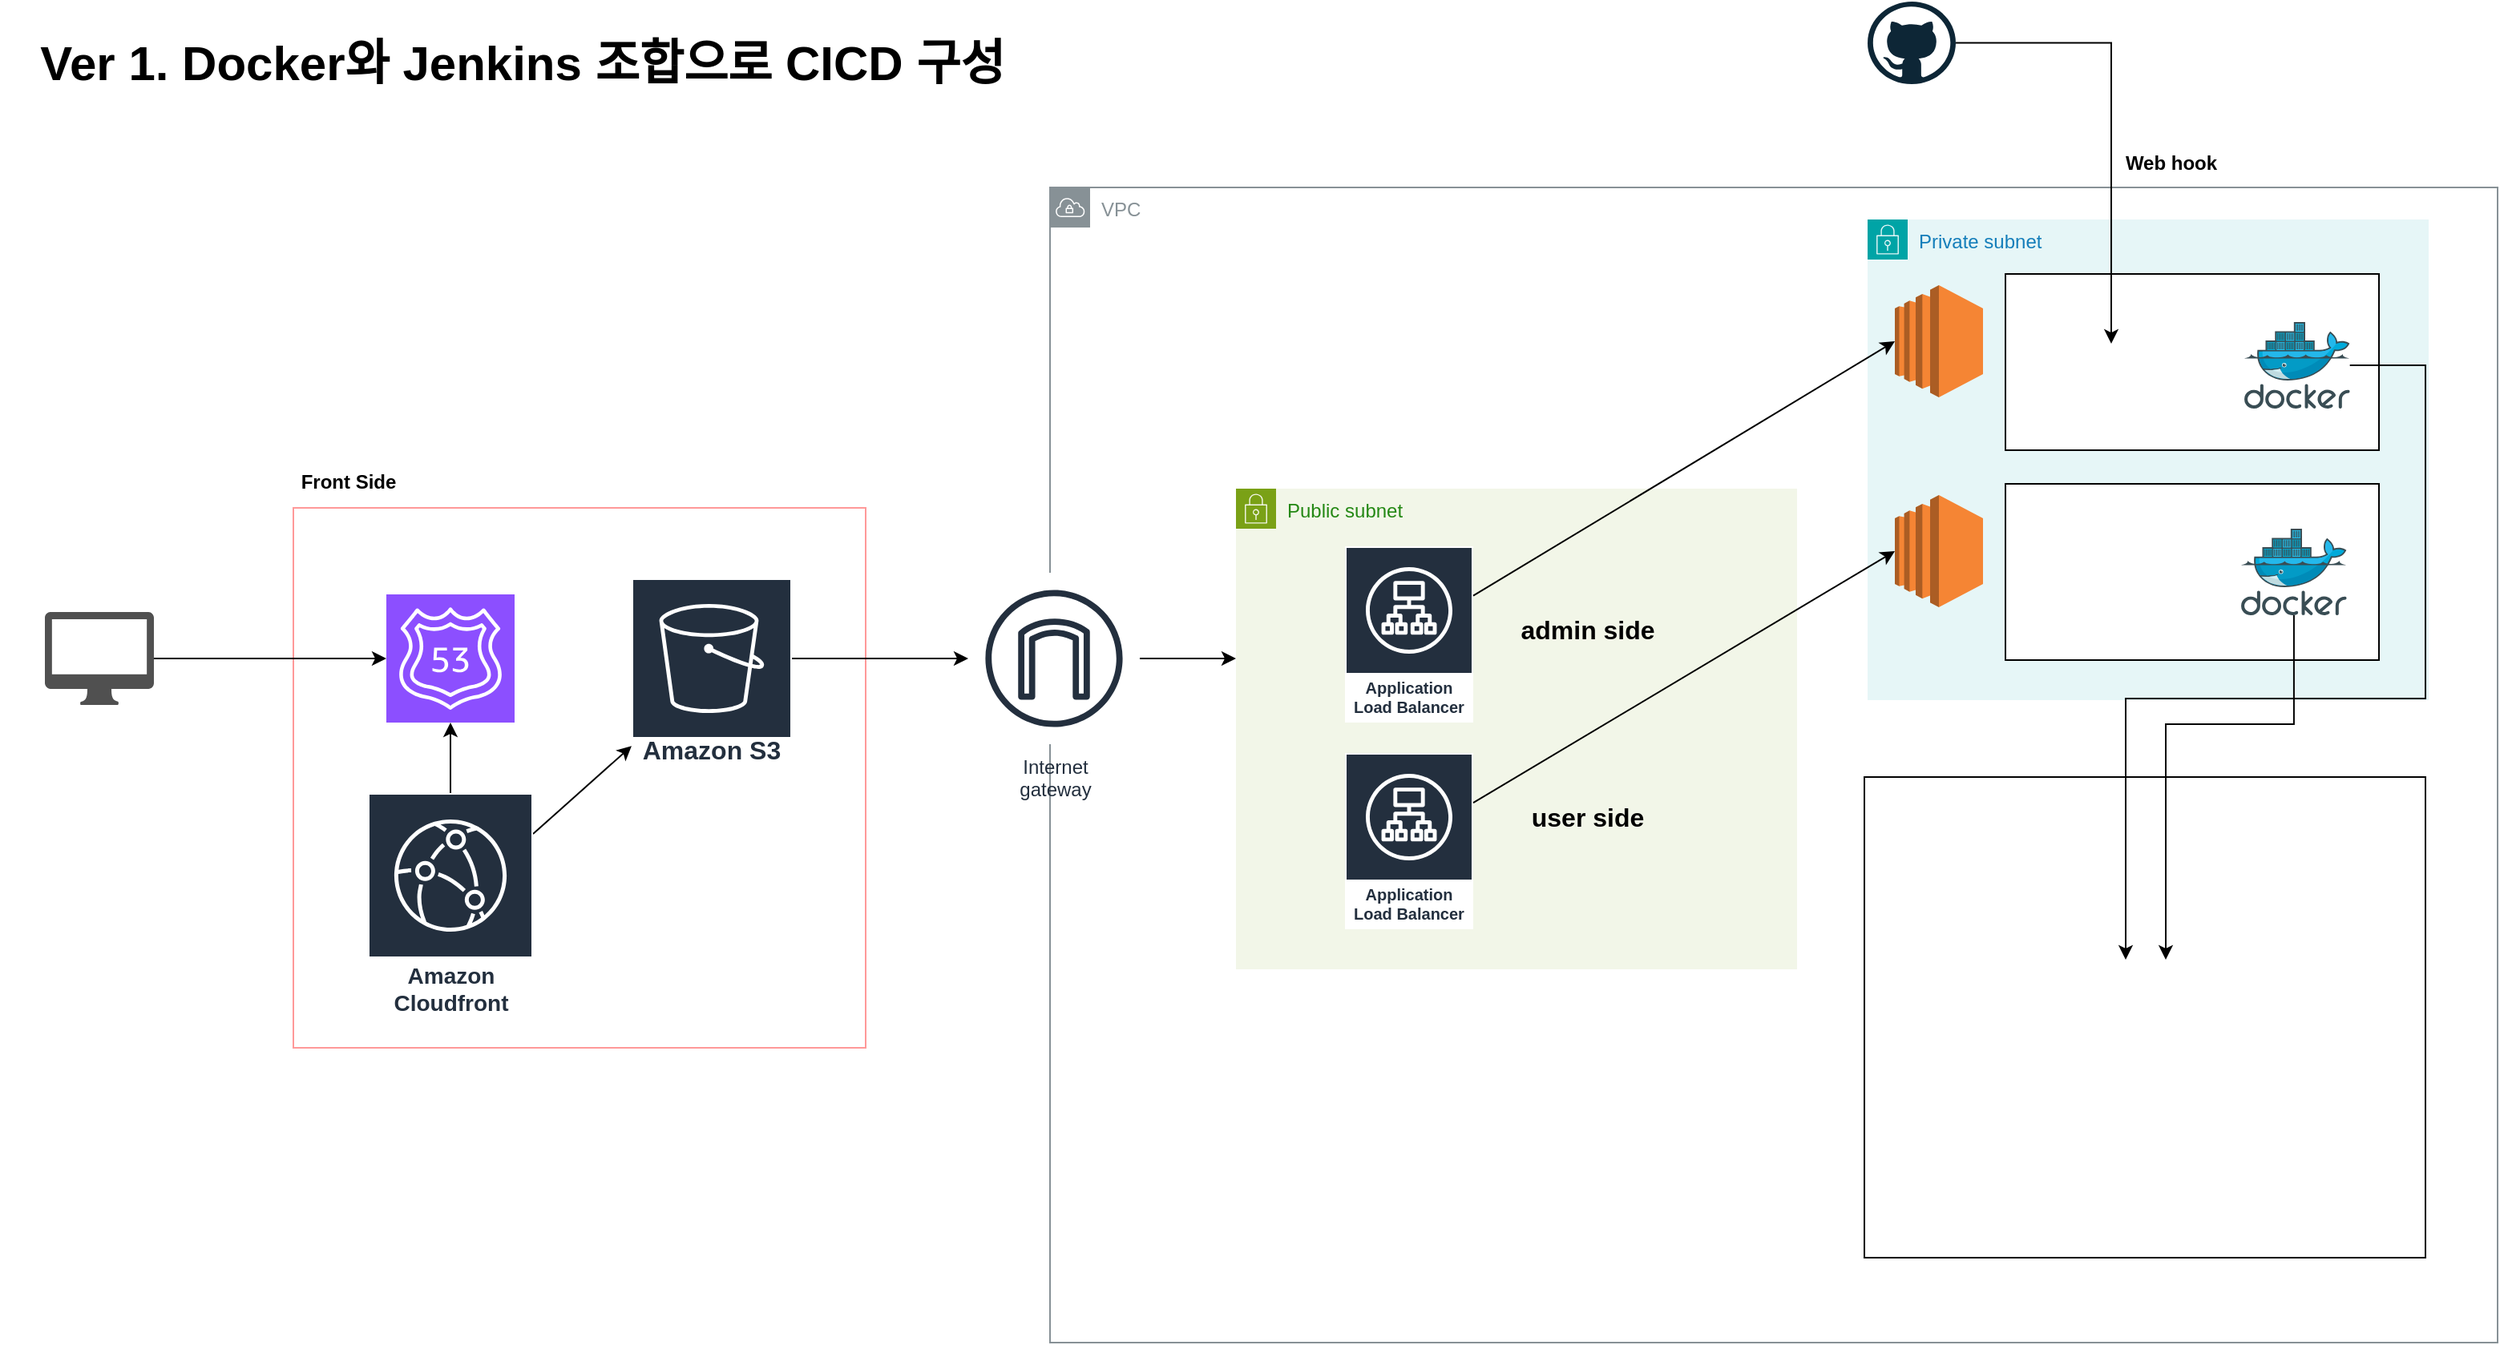 <mxfile version="24.5.1" type="github">
  <diagram name="페이지-1" id="7YkuUFqi2jJ3yC2kJeny">
    <mxGraphModel dx="1900" dy="1520" grid="0" gridSize="10" guides="1" tooltips="1" connect="1" arrows="1" fold="1" page="1" pageScale="1" pageWidth="1600" pageHeight="900" math="0" shadow="0">
      <root>
        <mxCell id="0" />
        <mxCell id="1" parent="0" />
        <mxCell id="SWmG7YFDHn1etcf9vyW1-20" value="VPC" style="sketch=0;outlineConnect=0;gradientColor=none;html=1;whiteSpace=wrap;fontSize=12;fontStyle=0;shape=mxgraph.aws4.group;grIcon=mxgraph.aws4.group_vpc;strokeColor=#879196;fillColor=none;verticalAlign=top;align=left;spacingLeft=30;fontColor=#879196;dashed=0;" vertex="1" parent="1">
          <mxGeometry x="680" y="130" width="903" height="721" as="geometry" />
        </mxCell>
        <mxCell id="SWmG7YFDHn1etcf9vyW1-18" value="" style="rounded=0;whiteSpace=wrap;html=1;strokeColor=#FF9999;" vertex="1" parent="1">
          <mxGeometry x="208" y="330" width="357" height="337" as="geometry" />
        </mxCell>
        <mxCell id="SWmG7YFDHn1etcf9vyW1-1" value="&lt;span style=&quot;font-size: 30px;&quot;&gt;&lt;b&gt;Ver 1. Docker와 Jenkins 조합으로 CICD 구성&lt;/b&gt;&lt;/span&gt;" style="text;html=1;align=center;verticalAlign=middle;whiteSpace=wrap;rounded=0;" vertex="1" parent="1">
          <mxGeometry x="25" y="37" width="652" height="30" as="geometry" />
        </mxCell>
        <mxCell id="SWmG7YFDHn1etcf9vyW1-13" style="edgeStyle=orthogonalEdgeStyle;rounded=0;orthogonalLoop=1;jettySize=auto;html=1;" edge="1" parent="1" source="SWmG7YFDHn1etcf9vyW1-2" target="SWmG7YFDHn1etcf9vyW1-5">
          <mxGeometry relative="1" as="geometry" />
        </mxCell>
        <mxCell id="SWmG7YFDHn1etcf9vyW1-2" value="" style="sketch=0;pointerEvents=1;shadow=0;dashed=0;html=1;strokeColor=none;fillColor=#505050;labelPosition=center;verticalLabelPosition=bottom;verticalAlign=top;outlineConnect=0;align=center;shape=mxgraph.office.devices.mac_client;" vertex="1" parent="1">
          <mxGeometry x="53" y="395" width="68" height="58" as="geometry" />
        </mxCell>
        <mxCell id="SWmG7YFDHn1etcf9vyW1-5" value="" style="sketch=0;points=[[0,0,0],[0.25,0,0],[0.5,0,0],[0.75,0,0],[1,0,0],[0,1,0],[0.25,1,0],[0.5,1,0],[0.75,1,0],[1,1,0],[0,0.25,0],[0,0.5,0],[0,0.75,0],[1,0.25,0],[1,0.5,0],[1,0.75,0]];outlineConnect=0;fontColor=#232F3E;fillColor=#8C4FFF;strokeColor=#ffffff;dashed=0;verticalLabelPosition=bottom;verticalAlign=top;align=center;html=1;fontSize=12;fontStyle=0;aspect=fixed;shape=mxgraph.aws4.resourceIcon;resIcon=mxgraph.aws4.route_53;" vertex="1" parent="1">
          <mxGeometry x="266" y="384" width="80" height="80" as="geometry" />
        </mxCell>
        <mxCell id="SWmG7YFDHn1etcf9vyW1-14" value="" style="edgeStyle=orthogonalEdgeStyle;rounded=0;orthogonalLoop=1;jettySize=auto;html=1;" edge="1" parent="1" source="SWmG7YFDHn1etcf9vyW1-6" target="SWmG7YFDHn1etcf9vyW1-5">
          <mxGeometry relative="1" as="geometry" />
        </mxCell>
        <mxCell id="SWmG7YFDHn1etcf9vyW1-15" value="" style="rounded=0;orthogonalLoop=1;jettySize=auto;html=1;" edge="1" parent="1" source="SWmG7YFDHn1etcf9vyW1-6" target="SWmG7YFDHn1etcf9vyW1-8">
          <mxGeometry relative="1" as="geometry">
            <mxPoint x="411" y="477" as="targetPoint" />
          </mxGeometry>
        </mxCell>
        <mxCell id="SWmG7YFDHn1etcf9vyW1-6" value="&lt;font style=&quot;font-size: 14px;&quot;&gt;Amazon Cloudfront&lt;/font&gt;" style="sketch=0;outlineConnect=0;fontColor=#232F3E;gradientColor=none;strokeColor=#ffffff;fillColor=#232F3E;dashed=0;verticalLabelPosition=middle;verticalAlign=bottom;align=center;html=1;whiteSpace=wrap;fontSize=10;fontStyle=1;spacing=3;shape=mxgraph.aws4.productIcon;prIcon=mxgraph.aws4.cloudfront;" vertex="1" parent="1">
          <mxGeometry x="254.5" y="508" width="103" height="143" as="geometry" />
        </mxCell>
        <mxCell id="SWmG7YFDHn1etcf9vyW1-17" style="edgeStyle=orthogonalEdgeStyle;rounded=0;orthogonalLoop=1;jettySize=auto;html=1;" edge="1" parent="1" source="SWmG7YFDHn1etcf9vyW1-8" target="SWmG7YFDHn1etcf9vyW1-16">
          <mxGeometry relative="1" as="geometry">
            <Array as="points">
              <mxPoint x="557" y="424" />
              <mxPoint x="557" y="424" />
            </Array>
          </mxGeometry>
        </mxCell>
        <mxCell id="SWmG7YFDHn1etcf9vyW1-8" value="&lt;font style=&quot;font-size: 16px;&quot;&gt;Amazon S3&lt;/font&gt;" style="sketch=0;outlineConnect=0;fontColor=#232F3E;gradientColor=none;strokeColor=#ffffff;fillColor=#232F3E;dashed=0;verticalLabelPosition=middle;verticalAlign=bottom;align=center;html=1;whiteSpace=wrap;fontSize=10;fontStyle=1;spacing=3;shape=mxgraph.aws4.productIcon;prIcon=mxgraph.aws4.s3;" vertex="1" parent="1">
          <mxGeometry x="419" y="374" width="100" height="120" as="geometry" />
        </mxCell>
        <mxCell id="SWmG7YFDHn1etcf9vyW1-35" value="" style="edgeStyle=orthogonalEdgeStyle;rounded=0;orthogonalLoop=1;jettySize=auto;html=1;" edge="1" parent="1" source="SWmG7YFDHn1etcf9vyW1-16" target="SWmG7YFDHn1etcf9vyW1-22">
          <mxGeometry relative="1" as="geometry">
            <Array as="points">
              <mxPoint x="786" y="424" />
              <mxPoint x="786" y="424" />
            </Array>
          </mxGeometry>
        </mxCell>
        <mxCell id="SWmG7YFDHn1etcf9vyW1-16" value="Internet&#xa;gateway" style="sketch=0;outlineConnect=0;fontColor=#232F3E;gradientColor=none;strokeColor=#232F3E;fillColor=#ffffff;dashed=0;verticalLabelPosition=bottom;verticalAlign=top;align=center;html=1;fontSize=12;fontStyle=0;aspect=fixed;shape=mxgraph.aws4.resourceIcon;resIcon=mxgraph.aws4.internet_gateway;" vertex="1" parent="1">
          <mxGeometry x="629" y="370.5" width="107" height="107" as="geometry" />
        </mxCell>
        <mxCell id="SWmG7YFDHn1etcf9vyW1-19" value="&lt;b&gt;Front Side&lt;/b&gt;" style="text;html=1;align=center;verticalAlign=middle;resizable=0;points=[];autosize=1;strokeColor=none;fillColor=none;" vertex="1" parent="1">
          <mxGeometry x="203" y="301" width="77" height="26" as="geometry" />
        </mxCell>
        <mxCell id="SWmG7YFDHn1etcf9vyW1-21" value="Private subnet" style="points=[[0,0],[0.25,0],[0.5,0],[0.75,0],[1,0],[1,0.25],[1,0.5],[1,0.75],[1,1],[0.75,1],[0.5,1],[0.25,1],[0,1],[0,0.75],[0,0.5],[0,0.25]];outlineConnect=0;gradientColor=none;html=1;whiteSpace=wrap;fontSize=12;fontStyle=0;container=1;pointerEvents=0;collapsible=0;recursiveResize=0;shape=mxgraph.aws4.group;grIcon=mxgraph.aws4.group_security_group;grStroke=0;strokeColor=#00A4A6;fillColor=#E6F6F7;verticalAlign=top;align=left;spacingLeft=30;fontColor=#147EBA;dashed=0;" vertex="1" parent="1">
          <mxGeometry x="1190" y="150" width="350" height="300" as="geometry" />
        </mxCell>
        <mxCell id="SWmG7YFDHn1etcf9vyW1-28" value="" style="rounded=0;whiteSpace=wrap;html=1;" vertex="1" parent="SWmG7YFDHn1etcf9vyW1-21">
          <mxGeometry x="86" y="34" width="233" height="110" as="geometry" />
        </mxCell>
        <mxCell id="SWmG7YFDHn1etcf9vyW1-27" value="" style="outlineConnect=0;dashed=0;verticalLabelPosition=bottom;verticalAlign=top;align=center;html=1;shape=mxgraph.aws3.ec2;fillColor=#F58534;gradientColor=none;" vertex="1" parent="SWmG7YFDHn1etcf9vyW1-21">
          <mxGeometry x="17" y="41" width="55" height="70" as="geometry" />
        </mxCell>
        <mxCell id="SWmG7YFDHn1etcf9vyW1-31" value="" style="rounded=0;whiteSpace=wrap;html=1;" vertex="1" parent="SWmG7YFDHn1etcf9vyW1-21">
          <mxGeometry x="86" y="165" width="233" height="110" as="geometry" />
        </mxCell>
        <mxCell id="SWmG7YFDHn1etcf9vyW1-32" value="" style="outlineConnect=0;dashed=0;verticalLabelPosition=bottom;verticalAlign=top;align=center;html=1;shape=mxgraph.aws3.ec2;fillColor=#F58534;gradientColor=none;" vertex="1" parent="SWmG7YFDHn1etcf9vyW1-21">
          <mxGeometry x="17" y="172" width="55" height="70" as="geometry" />
        </mxCell>
        <mxCell id="SWmG7YFDHn1etcf9vyW1-34" value="" style="image;sketch=0;aspect=fixed;html=1;points=[];align=center;fontSize=12;image=img/lib/mscae/Docker.svg;" vertex="1" parent="SWmG7YFDHn1etcf9vyW1-21">
          <mxGeometry x="235" y="64" width="65.85" height="54" as="geometry" />
        </mxCell>
        <mxCell id="SWmG7YFDHn1etcf9vyW1-44" value="" style="shape=image;verticalLabelPosition=bottom;labelBackgroundColor=default;verticalAlign=top;aspect=fixed;imageAspect=0;image=https://get.jenkins.io/art/jenkins-logo/128x128/logo+title.png;" vertex="1" parent="SWmG7YFDHn1etcf9vyW1-21">
          <mxGeometry x="97" y="77.55" width="125.77" height="40.45" as="geometry" />
        </mxCell>
        <mxCell id="SWmG7YFDHn1etcf9vyW1-47" value="" style="shape=image;verticalLabelPosition=bottom;labelBackgroundColor=default;verticalAlign=top;aspect=fixed;imageAspect=0;image=https://get.jenkins.io/art/jenkins-logo/128x128/logo+title.png;" vertex="1" parent="SWmG7YFDHn1etcf9vyW1-21">
          <mxGeometry x="97" y="202.55" width="125.77" height="40.45" as="geometry" />
        </mxCell>
        <mxCell id="SWmG7YFDHn1etcf9vyW1-46" value="" style="image;sketch=0;aspect=fixed;html=1;points=[];align=center;fontSize=12;image=img/lib/mscae/Docker.svg;" vertex="1" parent="SWmG7YFDHn1etcf9vyW1-21">
          <mxGeometry x="233" y="193" width="65.85" height="54" as="geometry" />
        </mxCell>
        <mxCell id="SWmG7YFDHn1etcf9vyW1-22" value="Public subnet" style="points=[[0,0],[0.25,0],[0.5,0],[0.75,0],[1,0],[1,0.25],[1,0.5],[1,0.75],[1,1],[0.75,1],[0.5,1],[0.25,1],[0,1],[0,0.75],[0,0.5],[0,0.25]];outlineConnect=0;gradientColor=none;html=1;whiteSpace=wrap;fontSize=12;fontStyle=0;container=1;pointerEvents=0;collapsible=0;recursiveResize=0;shape=mxgraph.aws4.group;grIcon=mxgraph.aws4.group_security_group;grStroke=0;strokeColor=#7AA116;fillColor=#F2F6E8;verticalAlign=top;align=left;spacingLeft=30;fontColor=#248814;dashed=0;" vertex="1" parent="1">
          <mxGeometry x="796" y="318" width="350" height="300" as="geometry" />
        </mxCell>
        <mxCell id="SWmG7YFDHn1etcf9vyW1-23" value="Application Load Balancer" style="sketch=0;outlineConnect=0;fontColor=#232F3E;gradientColor=none;strokeColor=#ffffff;fillColor=#232F3E;dashed=0;verticalLabelPosition=middle;verticalAlign=bottom;align=center;html=1;whiteSpace=wrap;fontSize=10;fontStyle=1;spacing=3;shape=mxgraph.aws4.productIcon;prIcon=mxgraph.aws4.application_load_balancer;" vertex="1" parent="SWmG7YFDHn1etcf9vyW1-22">
          <mxGeometry x="68" y="36" width="80" height="110" as="geometry" />
        </mxCell>
        <mxCell id="SWmG7YFDHn1etcf9vyW1-24" value="&lt;b&gt;&lt;font style=&quot;font-size: 16px;&quot;&gt;admin side&lt;/font&gt;&lt;/b&gt;" style="text;html=1;align=center;verticalAlign=middle;resizable=0;points=[];autosize=1;strokeColor=none;fillColor=none;" vertex="1" parent="SWmG7YFDHn1etcf9vyW1-22">
          <mxGeometry x="168" y="72" width="102" height="31" as="geometry" />
        </mxCell>
        <mxCell id="SWmG7YFDHn1etcf9vyW1-25" value="Application Load Balancer" style="sketch=0;outlineConnect=0;fontColor=#232F3E;gradientColor=none;strokeColor=#ffffff;fillColor=#232F3E;dashed=0;verticalLabelPosition=middle;verticalAlign=bottom;align=center;html=1;whiteSpace=wrap;fontSize=10;fontStyle=1;spacing=3;shape=mxgraph.aws4.productIcon;prIcon=mxgraph.aws4.application_load_balancer;" vertex="1" parent="SWmG7YFDHn1etcf9vyW1-22">
          <mxGeometry x="68" y="165" width="80" height="110" as="geometry" />
        </mxCell>
        <mxCell id="SWmG7YFDHn1etcf9vyW1-26" value="&lt;b&gt;&lt;font style=&quot;font-size: 16px;&quot;&gt;user side&lt;/font&gt;&lt;/b&gt;" style="text;html=1;align=center;verticalAlign=middle;resizable=0;points=[];autosize=1;strokeColor=none;fillColor=none;" vertex="1" parent="SWmG7YFDHn1etcf9vyW1-22">
          <mxGeometry x="175" y="189" width="88" height="31" as="geometry" />
        </mxCell>
        <mxCell id="SWmG7YFDHn1etcf9vyW1-29" value="" style="rounded=0;whiteSpace=wrap;html=1;" vertex="1" parent="1">
          <mxGeometry x="1188" y="498" width="350" height="300" as="geometry" />
        </mxCell>
        <mxCell id="SWmG7YFDHn1etcf9vyW1-30" style="rounded=0;orthogonalLoop=1;jettySize=auto;html=1;entryX=0;entryY=0.5;entryDx=0;entryDy=0;entryPerimeter=0;" edge="1" parent="1" source="SWmG7YFDHn1etcf9vyW1-23" target="SWmG7YFDHn1etcf9vyW1-27">
          <mxGeometry relative="1" as="geometry" />
        </mxCell>
        <mxCell id="SWmG7YFDHn1etcf9vyW1-33" style="rounded=0;orthogonalLoop=1;jettySize=auto;html=1;entryX=0;entryY=0.5;entryDx=0;entryDy=0;entryPerimeter=0;" edge="1" parent="1" source="SWmG7YFDHn1etcf9vyW1-25" target="SWmG7YFDHn1etcf9vyW1-32">
          <mxGeometry relative="1" as="geometry" />
        </mxCell>
        <mxCell id="SWmG7YFDHn1etcf9vyW1-41" style="edgeStyle=orthogonalEdgeStyle;rounded=0;orthogonalLoop=1;jettySize=auto;html=1;" edge="1" parent="1" source="SWmG7YFDHn1etcf9vyW1-40" target="SWmG7YFDHn1etcf9vyW1-44">
          <mxGeometry relative="1" as="geometry">
            <Array as="points">
              <mxPoint x="1342" y="40" />
            </Array>
          </mxGeometry>
        </mxCell>
        <mxCell id="SWmG7YFDHn1etcf9vyW1-40" value="" style="dashed=0;outlineConnect=0;html=1;align=center;labelPosition=center;verticalLabelPosition=bottom;verticalAlign=top;shape=mxgraph.weblogos.github" vertex="1" parent="1">
          <mxGeometry x="1190" y="14" width="55" height="51.5" as="geometry" />
        </mxCell>
        <mxCell id="SWmG7YFDHn1etcf9vyW1-42" value="&lt;b&gt;Web hook&lt;/b&gt;" style="text;html=1;align=center;verticalAlign=middle;resizable=0;points=[];autosize=1;strokeColor=none;fillColor=none;" vertex="1" parent="1">
          <mxGeometry x="1341" y="102" width="75" height="26" as="geometry" />
        </mxCell>
        <mxCell id="SWmG7YFDHn1etcf9vyW1-49" style="edgeStyle=orthogonalEdgeStyle;rounded=0;orthogonalLoop=1;jettySize=auto;html=1;" edge="1" parent="1" source="SWmG7YFDHn1etcf9vyW1-34" target="SWmG7YFDHn1etcf9vyW1-48">
          <mxGeometry relative="1" as="geometry">
            <Array as="points">
              <mxPoint x="1538" y="241" />
              <mxPoint x="1538" y="449" />
              <mxPoint x="1351" y="449" />
            </Array>
          </mxGeometry>
        </mxCell>
        <mxCell id="SWmG7YFDHn1etcf9vyW1-48" value="" style="shape=image;verticalLabelPosition=bottom;labelBackgroundColor=default;verticalAlign=top;aspect=fixed;imageAspect=0;image=https://miro.medium.com/v2/resize:fit:734/0*sCPc1Ib1zT0Lg1vi.png;" vertex="1" parent="1">
          <mxGeometry x="1252" y="612" width="202.55" height="85" as="geometry" />
        </mxCell>
        <mxCell id="SWmG7YFDHn1etcf9vyW1-50" style="edgeStyle=orthogonalEdgeStyle;rounded=0;orthogonalLoop=1;jettySize=auto;html=1;" edge="1" parent="1" source="SWmG7YFDHn1etcf9vyW1-46" target="SWmG7YFDHn1etcf9vyW1-48">
          <mxGeometry relative="1" as="geometry">
            <Array as="points">
              <mxPoint x="1456" y="465" />
              <mxPoint x="1376" y="465" />
            </Array>
          </mxGeometry>
        </mxCell>
      </root>
    </mxGraphModel>
  </diagram>
</mxfile>
